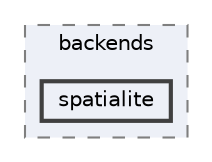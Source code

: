 digraph "C:/Users/LukeMabie/documents/Development/Password_Saver_Using_Django-master/venv/Lib/site-packages/django/contrib/gis/db/backends/spatialite"
{
 // LATEX_PDF_SIZE
  bgcolor="transparent";
  edge [fontname=Helvetica,fontsize=10,labelfontname=Helvetica,labelfontsize=10];
  node [fontname=Helvetica,fontsize=10,shape=box,height=0.2,width=0.4];
  compound=true
  subgraph clusterdir_4422c14343f9ec6703ee72ed507c873e {
    graph [ bgcolor="#edf0f7", pencolor="grey50", label="backends", fontname=Helvetica,fontsize=10 style="filled,dashed", URL="dir_4422c14343f9ec6703ee72ed507c873e.html",tooltip=""]
  dir_104f98f819d4a2bc1cf4ef5d2409d2c2 [label="spatialite", fillcolor="#edf0f7", color="grey25", style="filled,bold", URL="dir_104f98f819d4a2bc1cf4ef5d2409d2c2.html",tooltip=""];
  }
}
